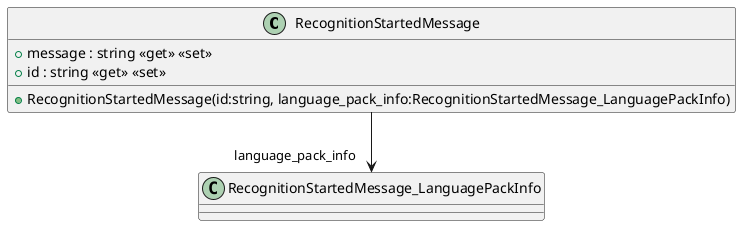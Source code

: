 @startuml
class RecognitionStartedMessage {
    + RecognitionStartedMessage(id:string, language_pack_info:RecognitionStartedMessage_LanguagePackInfo)
    + message : string <<get>> <<set>>
    + id : string <<get>> <<set>>
}
RecognitionStartedMessage --> "language_pack_info" RecognitionStartedMessage_LanguagePackInfo
@enduml
